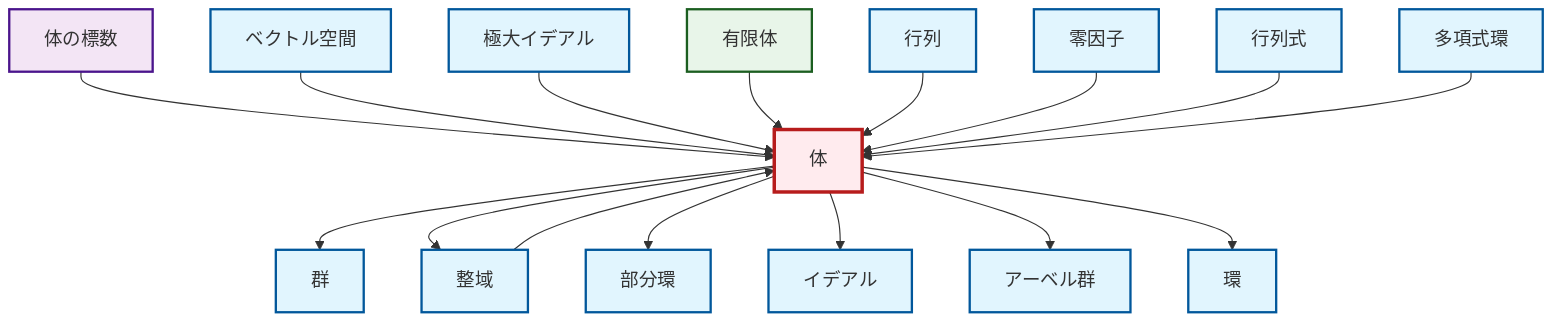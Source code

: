 graph TD
    classDef definition fill:#e1f5fe,stroke:#01579b,stroke-width:2px
    classDef theorem fill:#f3e5f5,stroke:#4a148c,stroke-width:2px
    classDef axiom fill:#fff3e0,stroke:#e65100,stroke-width:2px
    classDef example fill:#e8f5e9,stroke:#1b5e20,stroke-width:2px
    classDef current fill:#ffebee,stroke:#b71c1c,stroke-width:3px
    def-abelian-group["アーベル群"]:::definition
    def-zero-divisor["零因子"]:::definition
    def-polynomial-ring["多項式環"]:::definition
    ex-finite-field["有限体"]:::example
    thm-field-characteristic["体の標数"]:::theorem
    def-ring["環"]:::definition
    def-subring["部分環"]:::definition
    def-vector-space["ベクトル空間"]:::definition
    def-group["群"]:::definition
    def-determinant["行列式"]:::definition
    def-matrix["行列"]:::definition
    def-field["体"]:::definition
    def-integral-domain["整域"]:::definition
    def-maximal-ideal["極大イデアル"]:::definition
    def-ideal["イデアル"]:::definition
    def-integral-domain --> def-field
    def-field --> def-group
    thm-field-characteristic --> def-field
    def-vector-space --> def-field
    def-maximal-ideal --> def-field
    ex-finite-field --> def-field
    def-matrix --> def-field
    def-zero-divisor --> def-field
    def-field --> def-integral-domain
    def-field --> def-subring
    def-determinant --> def-field
    def-polynomial-ring --> def-field
    def-field --> def-ideal
    def-field --> def-abelian-group
    def-field --> def-ring
    class def-field current